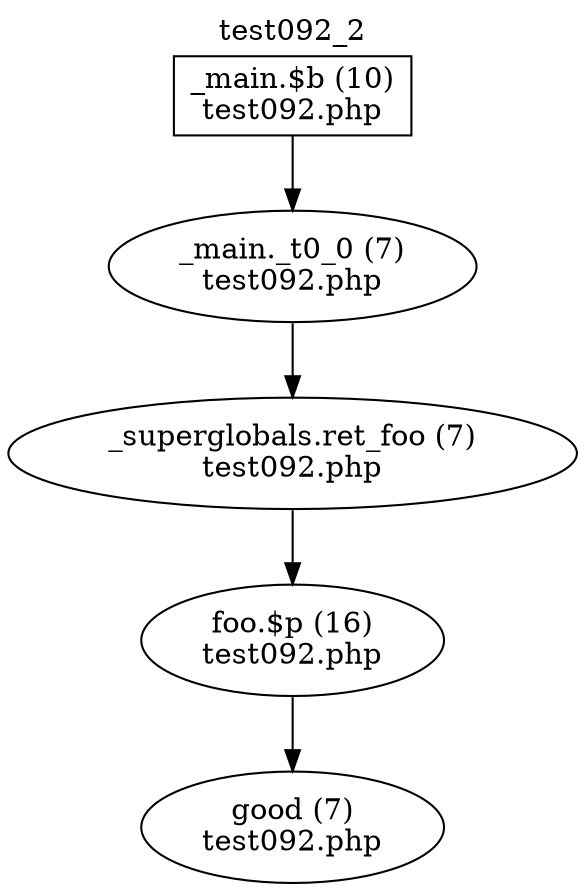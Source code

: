 digraph cfg {
  label="test092_2";
  labelloc=t;
  n1 [shape=box, label="_main.$b (10)\ntest092.php"];
  n2 [shape=ellipse, label="_main._t0_0 (7)\ntest092.php"];
  n3 [shape=ellipse, label="_superglobals.ret_foo (7)\ntest092.php"];
  n4 [shape=ellipse, label="foo.$p (16)\ntest092.php"];
  n5 [shape=ellipse, label="good (7)\ntest092.php"];
  n1 -> n2;
  n2 -> n3;
  n3 -> n4;
  n4 -> n5;
}
